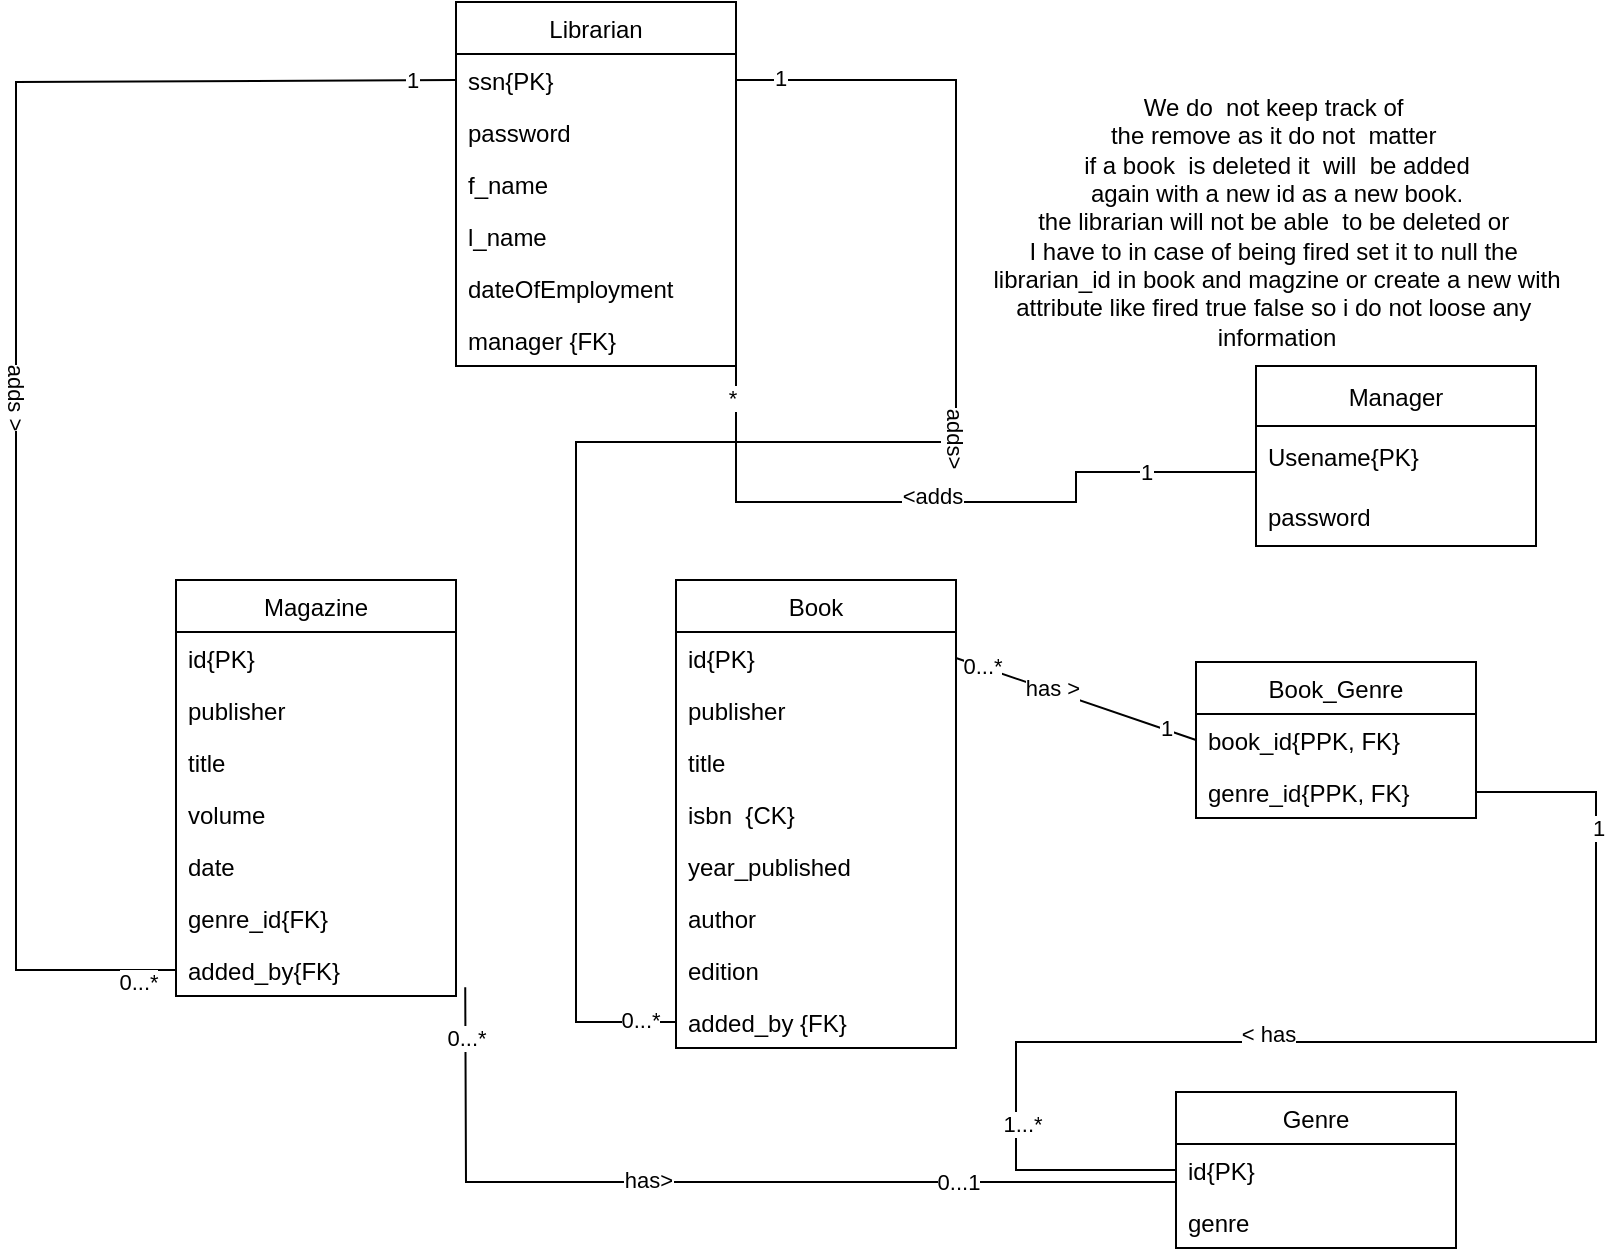 <mxfile version="17.4.2" type="device"><diagram id="pBnnaY635bat9rIQ5Xoj" name="Page-1"><mxGraphModel dx="782" dy="531" grid="1" gridSize="10" guides="1" tooltips="1" connect="1" arrows="1" fold="1" page="1" pageScale="1" pageWidth="827" pageHeight="1169" math="0" shadow="0"><root><mxCell id="0"/><mxCell id="1" parent="0"/><mxCell id="LRM3OZ17cF5kAG16-ZhB-17" value="Librarian" style="swimlane;fontStyle=0;childLayout=stackLayout;horizontal=1;startSize=26;fillColor=none;horizontalStack=0;resizeParent=1;resizeParentMax=0;resizeLast=0;collapsible=1;marginBottom=0;" parent="1" vertex="1"><mxGeometry x="230" y="40" width="140" height="182" as="geometry"/></mxCell><mxCell id="LRM3OZ17cF5kAG16-ZhB-18" value="ssn{PK}" style="text;strokeColor=none;fillColor=none;align=left;verticalAlign=top;spacingLeft=4;spacingRight=4;overflow=hidden;rotatable=0;points=[[0,0.5],[1,0.5]];portConstraint=eastwest;" parent="LRM3OZ17cF5kAG16-ZhB-17" vertex="1"><mxGeometry y="26" width="140" height="26" as="geometry"/></mxCell><mxCell id="LRM3OZ17cF5kAG16-ZhB-19" value="password" style="text;strokeColor=none;fillColor=none;align=left;verticalAlign=top;spacingLeft=4;spacingRight=4;overflow=hidden;rotatable=0;points=[[0,0.5],[1,0.5]];portConstraint=eastwest;" parent="LRM3OZ17cF5kAG16-ZhB-17" vertex="1"><mxGeometry y="52" width="140" height="26" as="geometry"/></mxCell><mxCell id="LRM3OZ17cF5kAG16-ZhB-20" value="f_name" style="text;strokeColor=none;fillColor=none;align=left;verticalAlign=top;spacingLeft=4;spacingRight=4;overflow=hidden;rotatable=0;points=[[0,0.5],[1,0.5]];portConstraint=eastwest;" parent="LRM3OZ17cF5kAG16-ZhB-17" vertex="1"><mxGeometry y="78" width="140" height="26" as="geometry"/></mxCell><mxCell id="LRM3OZ17cF5kAG16-ZhB-21" value="l_name" style="text;strokeColor=none;fillColor=none;align=left;verticalAlign=top;spacingLeft=4;spacingRight=4;overflow=hidden;rotatable=0;points=[[0,0.5],[1,0.5]];portConstraint=eastwest;" parent="LRM3OZ17cF5kAG16-ZhB-17" vertex="1"><mxGeometry y="104" width="140" height="26" as="geometry"/></mxCell><mxCell id="LRM3OZ17cF5kAG16-ZhB-22" value="dateOfEmployment" style="text;strokeColor=none;fillColor=none;align=left;verticalAlign=top;spacingLeft=4;spacingRight=4;overflow=hidden;rotatable=0;points=[[0,0.5],[1,0.5]];portConstraint=eastwest;" parent="LRM3OZ17cF5kAG16-ZhB-17" vertex="1"><mxGeometry y="130" width="140" height="26" as="geometry"/></mxCell><mxCell id="VYb6Dq2xm_8_BV2zeF_B-5" value="manager {FK}" style="text;strokeColor=none;fillColor=none;align=left;verticalAlign=top;spacingLeft=4;spacingRight=4;overflow=hidden;rotatable=0;points=[[0,0.5],[1,0.5]];portConstraint=eastwest;" vertex="1" parent="LRM3OZ17cF5kAG16-ZhB-17"><mxGeometry y="156" width="140" height="26" as="geometry"/></mxCell><mxCell id="LRM3OZ17cF5kAG16-ZhB-27" value="Magazine" style="swimlane;fontStyle=0;childLayout=stackLayout;horizontal=1;startSize=26;fillColor=none;horizontalStack=0;resizeParent=1;resizeParentMax=0;resizeLast=0;collapsible=1;marginBottom=0;" parent="1" vertex="1"><mxGeometry x="90" y="329" width="140" height="208" as="geometry"/></mxCell><mxCell id="LRM3OZ17cF5kAG16-ZhB-37" value="id{PK}" style="text;strokeColor=none;fillColor=none;align=left;verticalAlign=top;spacingLeft=4;spacingRight=4;overflow=hidden;rotatable=0;points=[[0,0.5],[1,0.5]];portConstraint=eastwest;" parent="LRM3OZ17cF5kAG16-ZhB-27" vertex="1"><mxGeometry y="26" width="140" height="26" as="geometry"/></mxCell><mxCell id="9z7Sbk5JkKnWlo-hn_0G-4" value="publisher" style="text;strokeColor=none;fillColor=none;align=left;verticalAlign=top;spacingLeft=4;spacingRight=4;overflow=hidden;rotatable=0;points=[[0,0.5],[1,0.5]];portConstraint=eastwest;" parent="LRM3OZ17cF5kAG16-ZhB-27" vertex="1"><mxGeometry y="52" width="140" height="26" as="geometry"/></mxCell><mxCell id="9z7Sbk5JkKnWlo-hn_0G-3" value="title" style="text;strokeColor=none;fillColor=none;align=left;verticalAlign=top;spacingLeft=4;spacingRight=4;overflow=hidden;rotatable=0;points=[[0,0.5],[1,0.5]];portConstraint=eastwest;" parent="LRM3OZ17cF5kAG16-ZhB-27" vertex="1"><mxGeometry y="78" width="140" height="26" as="geometry"/></mxCell><mxCell id="LRM3OZ17cF5kAG16-ZhB-28" value="volume" style="text;strokeColor=none;fillColor=none;align=left;verticalAlign=top;spacingLeft=4;spacingRight=4;overflow=hidden;rotatable=0;points=[[0,0.5],[1,0.5]];portConstraint=eastwest;" parent="LRM3OZ17cF5kAG16-ZhB-27" vertex="1"><mxGeometry y="104" width="140" height="26" as="geometry"/></mxCell><mxCell id="LRM3OZ17cF5kAG16-ZhB-29" value="date" style="text;strokeColor=none;fillColor=none;align=left;verticalAlign=top;spacingLeft=4;spacingRight=4;overflow=hidden;rotatable=0;points=[[0,0.5],[1,0.5]];portConstraint=eastwest;" parent="LRM3OZ17cF5kAG16-ZhB-27" vertex="1"><mxGeometry y="130" width="140" height="26" as="geometry"/></mxCell><mxCell id="kPQlZ6vxVxmkbVm7FWdy-1" value="genre_id{FK}" style="text;strokeColor=none;fillColor=none;align=left;verticalAlign=top;spacingLeft=4;spacingRight=4;overflow=hidden;rotatable=0;points=[[0,0.5],[1,0.5]];portConstraint=eastwest;" parent="LRM3OZ17cF5kAG16-ZhB-27" vertex="1"><mxGeometry y="156" width="140" height="26" as="geometry"/></mxCell><mxCell id="9z7Sbk5JkKnWlo-hn_0G-9" value="added_by{FK}" style="text;strokeColor=none;fillColor=none;align=left;verticalAlign=top;spacingLeft=4;spacingRight=4;overflow=hidden;rotatable=0;points=[[0,0.5],[1,0.5]];portConstraint=eastwest;" parent="LRM3OZ17cF5kAG16-ZhB-27" vertex="1"><mxGeometry y="182" width="140" height="26" as="geometry"/></mxCell><mxCell id="LRM3OZ17cF5kAG16-ZhB-30" value="Book" style="swimlane;fontStyle=0;childLayout=stackLayout;horizontal=1;startSize=26;fillColor=none;horizontalStack=0;resizeParent=1;resizeParentMax=0;resizeLast=0;collapsible=1;marginBottom=0;" parent="1" vertex="1"><mxGeometry x="340" y="329" width="140" height="234" as="geometry"/></mxCell><mxCell id="LRM3OZ17cF5kAG16-ZhB-38" value="id{PK}" style="text;strokeColor=none;fillColor=none;align=left;verticalAlign=top;spacingLeft=4;spacingRight=4;overflow=hidden;rotatable=0;points=[[0,0.5],[1,0.5]];portConstraint=eastwest;" parent="LRM3OZ17cF5kAG16-ZhB-30" vertex="1"><mxGeometry y="26" width="140" height="26" as="geometry"/></mxCell><mxCell id="9z7Sbk5JkKnWlo-hn_0G-7" value="publisher" style="text;strokeColor=none;fillColor=none;align=left;verticalAlign=top;spacingLeft=4;spacingRight=4;overflow=hidden;rotatable=0;points=[[0,0.5],[1,0.5]];portConstraint=eastwest;" parent="LRM3OZ17cF5kAG16-ZhB-30" vertex="1"><mxGeometry y="52" width="140" height="26" as="geometry"/></mxCell><mxCell id="9z7Sbk5JkKnWlo-hn_0G-6" value="title" style="text;strokeColor=none;fillColor=none;align=left;verticalAlign=top;spacingLeft=4;spacingRight=4;overflow=hidden;rotatable=0;points=[[0,0.5],[1,0.5]];portConstraint=eastwest;" parent="LRM3OZ17cF5kAG16-ZhB-30" vertex="1"><mxGeometry y="78" width="140" height="26" as="geometry"/></mxCell><mxCell id="LRM3OZ17cF5kAG16-ZhB-31" value="isbn  {CK}" style="text;strokeColor=none;fillColor=none;align=left;verticalAlign=top;spacingLeft=4;spacingRight=4;overflow=hidden;rotatable=0;points=[[0,0.5],[1,0.5]];portConstraint=eastwest;" parent="LRM3OZ17cF5kAG16-ZhB-30" vertex="1"><mxGeometry y="104" width="140" height="26" as="geometry"/></mxCell><mxCell id="LRM3OZ17cF5kAG16-ZhB-32" value="year_published" style="text;strokeColor=none;fillColor=none;align=left;verticalAlign=top;spacingLeft=4;spacingRight=4;overflow=hidden;rotatable=0;points=[[0,0.5],[1,0.5]];portConstraint=eastwest;" parent="LRM3OZ17cF5kAG16-ZhB-30" vertex="1"><mxGeometry y="130" width="140" height="26" as="geometry"/></mxCell><mxCell id="LRM3OZ17cF5kAG16-ZhB-34" value="author" style="text;strokeColor=none;fillColor=none;align=left;verticalAlign=top;spacingLeft=4;spacingRight=4;overflow=hidden;rotatable=0;points=[[0,0.5],[1,0.5]];portConstraint=eastwest;" parent="LRM3OZ17cF5kAG16-ZhB-30" vertex="1"><mxGeometry y="156" width="140" height="26" as="geometry"/></mxCell><mxCell id="LRM3OZ17cF5kAG16-ZhB-35" value="edition" style="text;strokeColor=none;fillColor=none;align=left;verticalAlign=top;spacingLeft=4;spacingRight=4;overflow=hidden;rotatable=0;points=[[0,0.5],[1,0.5]];portConstraint=eastwest;" parent="LRM3OZ17cF5kAG16-ZhB-30" vertex="1"><mxGeometry y="182" width="140" height="26" as="geometry"/></mxCell><mxCell id="9z7Sbk5JkKnWlo-hn_0G-10" value="added_by {FK}" style="text;strokeColor=none;fillColor=none;align=left;verticalAlign=top;spacingLeft=4;spacingRight=4;overflow=hidden;rotatable=0;points=[[0,0.5],[1,0.5]];portConstraint=eastwest;" parent="LRM3OZ17cF5kAG16-ZhB-30" vertex="1"><mxGeometry y="208" width="140" height="26" as="geometry"/></mxCell><mxCell id="LRM3OZ17cF5kAG16-ZhB-70" value="Genre" style="swimlane;fontStyle=0;childLayout=stackLayout;horizontal=1;startSize=26;fillColor=none;horizontalStack=0;resizeParent=1;resizeParentMax=0;resizeLast=0;collapsible=1;marginBottom=0;" parent="1" vertex="1"><mxGeometry x="590" y="585" width="140" height="78" as="geometry"/></mxCell><mxCell id="LRM3OZ17cF5kAG16-ZhB-71" value="id{PK}" style="text;strokeColor=none;fillColor=none;align=left;verticalAlign=top;spacingLeft=4;spacingRight=4;overflow=hidden;rotatable=0;points=[[0,0.5],[1,0.5]];portConstraint=eastwest;" parent="LRM3OZ17cF5kAG16-ZhB-70" vertex="1"><mxGeometry y="26" width="140" height="26" as="geometry"/></mxCell><mxCell id="LRM3OZ17cF5kAG16-ZhB-72" value="genre" style="text;strokeColor=none;fillColor=none;align=left;verticalAlign=top;spacingLeft=4;spacingRight=4;overflow=hidden;rotatable=0;points=[[0,0.5],[1,0.5]];portConstraint=eastwest;" parent="LRM3OZ17cF5kAG16-ZhB-70" vertex="1"><mxGeometry y="52" width="140" height="26" as="geometry"/></mxCell><mxCell id="9z7Sbk5JkKnWlo-hn_0G-8" value="" style="endArrow=none;html=1;rounded=0;entryX=0;entryY=0.5;entryDx=0;entryDy=0;exitX=0;exitY=0.5;exitDx=0;exitDy=0;" parent="1" source="9z7Sbk5JkKnWlo-hn_0G-9" target="LRM3OZ17cF5kAG16-ZhB-18" edge="1"><mxGeometry width="50" height="50" relative="1" as="geometry"><mxPoint x="20" y="390" as="sourcePoint"/><mxPoint x="430" y="250" as="targetPoint"/><Array as="points"><mxPoint x="10" y="524"/><mxPoint x="10" y="380"/><mxPoint x="10" y="80"/></Array></mxGeometry></mxCell><mxCell id="9z7Sbk5JkKnWlo-hn_0G-11" value="adds &amp;gt;" style="edgeLabel;html=1;align=center;verticalAlign=middle;resizable=0;points=[];rotation=90;" parent="9z7Sbk5JkKnWlo-hn_0G-8" vertex="1" connectable="0"><mxGeometry x="-0.013" relative="1" as="geometry"><mxPoint as="offset"/></mxGeometry></mxCell><mxCell id="9z7Sbk5JkKnWlo-hn_0G-12" value="1" style="edgeLabel;html=1;align=center;verticalAlign=middle;resizable=0;points=[];" parent="9z7Sbk5JkKnWlo-hn_0G-8" vertex="1" connectable="0"><mxGeometry x="0.94" relative="1" as="geometry"><mxPoint as="offset"/></mxGeometry></mxCell><mxCell id="9z7Sbk5JkKnWlo-hn_0G-13" value="0...*" style="edgeLabel;html=1;align=center;verticalAlign=middle;resizable=0;points=[];" parent="9z7Sbk5JkKnWlo-hn_0G-8" vertex="1" connectable="0"><mxGeometry x="-0.95" y="2" relative="1" as="geometry"><mxPoint x="-1" y="4" as="offset"/></mxGeometry></mxCell><mxCell id="9z7Sbk5JkKnWlo-hn_0G-14" value="" style="endArrow=none;html=1;rounded=0;entryX=1;entryY=0.5;entryDx=0;entryDy=0;exitX=0;exitY=0.5;exitDx=0;exitDy=0;" parent="1" source="9z7Sbk5JkKnWlo-hn_0G-10" target="LRM3OZ17cF5kAG16-ZhB-18" edge="1"><mxGeometry width="50" height="50" relative="1" as="geometry"><mxPoint x="360" y="200" as="sourcePoint"/><mxPoint x="410" y="150" as="targetPoint"/><Array as="points"><mxPoint x="290" y="550"/><mxPoint x="290" y="260"/><mxPoint x="480" y="260"/><mxPoint x="480" y="79"/></Array></mxGeometry></mxCell><mxCell id="9z7Sbk5JkKnWlo-hn_0G-15" value="adds&amp;gt;" style="edgeLabel;html=1;align=center;verticalAlign=middle;resizable=0;points=[];rotation=90;" parent="9z7Sbk5JkKnWlo-hn_0G-14" vertex="1" connectable="0"><mxGeometry x="0.297" relative="1" as="geometry"><mxPoint as="offset"/></mxGeometry></mxCell><mxCell id="9z7Sbk5JkKnWlo-hn_0G-16" value="1" style="edgeLabel;html=1;align=center;verticalAlign=middle;resizable=0;points=[];" parent="9z7Sbk5JkKnWlo-hn_0G-14" vertex="1" connectable="0"><mxGeometry x="0.947" y="-1" relative="1" as="geometry"><mxPoint as="offset"/></mxGeometry></mxCell><mxCell id="9z7Sbk5JkKnWlo-hn_0G-17" value="0...*" style="edgeLabel;html=1;align=center;verticalAlign=middle;resizable=0;points=[];" parent="9z7Sbk5JkKnWlo-hn_0G-14" vertex="1" connectable="0"><mxGeometry x="-0.956" y="-1" relative="1" as="geometry"><mxPoint as="offset"/></mxGeometry></mxCell><mxCell id="9z7Sbk5JkKnWlo-hn_0G-18" value="We do&amp;nbsp; not keep track of&amp;nbsp;&lt;br&gt;the remove as it do not&amp;nbsp; matter&amp;nbsp;&lt;br&gt;if a book&amp;nbsp; is deleted it&amp;nbsp; will&amp;nbsp; be added&lt;br&gt;again with a new id as a new book.&lt;br&gt;the librarian will not be able&amp;nbsp; to be deleted or&amp;nbsp;&lt;br&gt;I have to in case of being fired set it to null the&amp;nbsp;&lt;br&gt;librarian_id in book and magzine or create a new with&lt;br&gt;attribute like fired true false so i do not loose any&amp;nbsp;&lt;br&gt;information" style="text;html=1;align=center;verticalAlign=middle;resizable=0;points=[];autosize=1;strokeColor=none;fillColor=none;" parent="1" vertex="1"><mxGeometry x="490" y="85" width="300" height="130" as="geometry"/></mxCell><mxCell id="kPQlZ6vxVxmkbVm7FWdy-3" value="Book_Genre" style="swimlane;fontStyle=0;childLayout=stackLayout;horizontal=1;startSize=26;fillColor=none;horizontalStack=0;resizeParent=1;resizeParentMax=0;resizeLast=0;collapsible=1;marginBottom=0;" parent="1" vertex="1"><mxGeometry x="600" y="370" width="140" height="78" as="geometry"/></mxCell><mxCell id="kPQlZ6vxVxmkbVm7FWdy-4" value="book_id{PPK, FK}" style="text;strokeColor=none;fillColor=none;align=left;verticalAlign=top;spacingLeft=4;spacingRight=4;overflow=hidden;rotatable=0;points=[[0,0.5],[1,0.5]];portConstraint=eastwest;" parent="kPQlZ6vxVxmkbVm7FWdy-3" vertex="1"><mxGeometry y="26" width="140" height="26" as="geometry"/></mxCell><mxCell id="kPQlZ6vxVxmkbVm7FWdy-5" value="genre_id{PPK, FK}" style="text;strokeColor=none;fillColor=none;align=left;verticalAlign=top;spacingLeft=4;spacingRight=4;overflow=hidden;rotatable=0;points=[[0,0.5],[1,0.5]];portConstraint=eastwest;" parent="kPQlZ6vxVxmkbVm7FWdy-3" vertex="1"><mxGeometry y="52" width="140" height="26" as="geometry"/></mxCell><mxCell id="kPQlZ6vxVxmkbVm7FWdy-7" value="" style="endArrow=none;html=1;rounded=0;entryX=0;entryY=0.5;entryDx=0;entryDy=0;exitX=1;exitY=0.5;exitDx=0;exitDy=0;" parent="1" source="LRM3OZ17cF5kAG16-ZhB-38" target="kPQlZ6vxVxmkbVm7FWdy-4" edge="1"><mxGeometry width="50" height="50" relative="1" as="geometry"><mxPoint x="490" y="379" as="sourcePoint"/><mxPoint x="540" y="329" as="targetPoint"/></mxGeometry></mxCell><mxCell id="kPQlZ6vxVxmkbVm7FWdy-9" value="0...*" style="edgeLabel;html=1;align=center;verticalAlign=middle;resizable=0;points=[];" parent="kPQlZ6vxVxmkbVm7FWdy-7" vertex="1" connectable="0"><mxGeometry x="-0.771" y="1" relative="1" as="geometry"><mxPoint x="-1" as="offset"/></mxGeometry></mxCell><mxCell id="kPQlZ6vxVxmkbVm7FWdy-11" value="1" style="edgeLabel;html=1;align=center;verticalAlign=middle;resizable=0;points=[];" parent="kPQlZ6vxVxmkbVm7FWdy-7" vertex="1" connectable="0"><mxGeometry x="0.726" y="1" relative="1" as="geometry"><mxPoint x="1" as="offset"/></mxGeometry></mxCell><mxCell id="kPQlZ6vxVxmkbVm7FWdy-13" value="has &amp;gt;" style="edgeLabel;html=1;align=center;verticalAlign=middle;resizable=0;points=[];" parent="kPQlZ6vxVxmkbVm7FWdy-7" vertex="1" connectable="0"><mxGeometry x="-0.212" y="2" relative="1" as="geometry"><mxPoint as="offset"/></mxGeometry></mxCell><mxCell id="kPQlZ6vxVxmkbVm7FWdy-8" value="" style="endArrow=none;html=1;rounded=0;entryX=0;entryY=0.5;entryDx=0;entryDy=0;exitX=1;exitY=0.5;exitDx=0;exitDy=0;" parent="1" source="kPQlZ6vxVxmkbVm7FWdy-5" target="LRM3OZ17cF5kAG16-ZhB-71" edge="1"><mxGeometry width="50" height="50" relative="1" as="geometry"><mxPoint x="630" y="460" as="sourcePoint"/><mxPoint x="680" y="410" as="targetPoint"/><Array as="points"><mxPoint x="800" y="435"/><mxPoint x="800" y="560"/><mxPoint x="510" y="560"/><mxPoint x="510" y="624"/></Array></mxGeometry></mxCell><mxCell id="kPQlZ6vxVxmkbVm7FWdy-10" value="1...*" style="edgeLabel;html=1;align=center;verticalAlign=middle;resizable=0;points=[];" parent="kPQlZ6vxVxmkbVm7FWdy-8" vertex="1" connectable="0"><mxGeometry x="0.665" y="3" relative="1" as="geometry"><mxPoint as="offset"/></mxGeometry></mxCell><mxCell id="kPQlZ6vxVxmkbVm7FWdy-12" value="1" style="edgeLabel;html=1;align=center;verticalAlign=middle;resizable=0;points=[];" parent="kPQlZ6vxVxmkbVm7FWdy-8" vertex="1" connectable="0"><mxGeometry x="-0.749" y="1" relative="1" as="geometry"><mxPoint as="offset"/></mxGeometry></mxCell><mxCell id="kPQlZ6vxVxmkbVm7FWdy-14" value="&amp;lt; has" style="edgeLabel;html=1;align=center;verticalAlign=middle;resizable=0;points=[];" parent="kPQlZ6vxVxmkbVm7FWdy-8" vertex="1" connectable="0"><mxGeometry x="0.128" y="-4" relative="1" as="geometry"><mxPoint as="offset"/></mxGeometry></mxCell><mxCell id="PgHyl9jQLkYJOP5RRPfg-2" value="" style="endArrow=none;html=1;rounded=0;entryX=1.033;entryY=0.833;entryDx=0;entryDy=0;entryPerimeter=0;" parent="1" target="9z7Sbk5JkKnWlo-hn_0G-9" edge="1"><mxGeometry width="50" height="50" relative="1" as="geometry"><mxPoint x="590" y="630" as="sourcePoint"/><mxPoint x="370" y="550" as="targetPoint"/><Array as="points"><mxPoint x="235" y="630"/></Array></mxGeometry></mxCell><mxCell id="PgHyl9jQLkYJOP5RRPfg-3" value="0...*" style="edgeLabel;html=1;align=center;verticalAlign=middle;resizable=0;points=[];" parent="PgHyl9jQLkYJOP5RRPfg-2" vertex="1" connectable="0"><mxGeometry x="0.888" relative="1" as="geometry"><mxPoint as="offset"/></mxGeometry></mxCell><mxCell id="PgHyl9jQLkYJOP5RRPfg-4" value="0...1" style="edgeLabel;html=1;align=center;verticalAlign=middle;resizable=0;points=[];" parent="PgHyl9jQLkYJOP5RRPfg-2" vertex="1" connectable="0"><mxGeometry x="-0.517" relative="1" as="geometry"><mxPoint as="offset"/></mxGeometry></mxCell><mxCell id="PgHyl9jQLkYJOP5RRPfg-5" value="has&amp;gt;" style="edgeLabel;html=1;align=center;verticalAlign=middle;resizable=0;points=[];" parent="PgHyl9jQLkYJOP5RRPfg-2" vertex="1" connectable="0"><mxGeometry x="0.169" y="-1" relative="1" as="geometry"><mxPoint as="offset"/></mxGeometry></mxCell><mxCell id="VYb6Dq2xm_8_BV2zeF_B-1" value="Manager" style="swimlane;fontStyle=0;childLayout=stackLayout;horizontal=1;startSize=30;horizontalStack=0;resizeParent=1;resizeParentMax=0;resizeLast=0;collapsible=1;marginBottom=0;" vertex="1" parent="1"><mxGeometry x="630" y="222" width="140" height="90" as="geometry"/></mxCell><mxCell id="VYb6Dq2xm_8_BV2zeF_B-2" value="Usename{PK}" style="text;strokeColor=none;fillColor=none;align=left;verticalAlign=middle;spacingLeft=4;spacingRight=4;overflow=hidden;points=[[0,0.5],[1,0.5]];portConstraint=eastwest;rotatable=0;" vertex="1" parent="VYb6Dq2xm_8_BV2zeF_B-1"><mxGeometry y="30" width="140" height="30" as="geometry"/></mxCell><mxCell id="VYb6Dq2xm_8_BV2zeF_B-3" value="password" style="text;strokeColor=none;fillColor=none;align=left;verticalAlign=middle;spacingLeft=4;spacingRight=4;overflow=hidden;points=[[0,0.5],[1,0.5]];portConstraint=eastwest;rotatable=0;" vertex="1" parent="VYb6Dq2xm_8_BV2zeF_B-1"><mxGeometry y="60" width="140" height="30" as="geometry"/></mxCell><mxCell id="VYb6Dq2xm_8_BV2zeF_B-6" style="edgeStyle=orthogonalEdgeStyle;rounded=0;orthogonalLoop=1;jettySize=auto;html=1;exitX=1;exitY=0.5;exitDx=0;exitDy=0;entryX=0;entryY=0.5;entryDx=0;entryDy=0;endArrow=none;endFill=0;" edge="1" parent="1" source="VYb6Dq2xm_8_BV2zeF_B-5" target="VYb6Dq2xm_8_BV2zeF_B-2"><mxGeometry relative="1" as="geometry"><Array as="points"><mxPoint x="370" y="290"/><mxPoint x="540" y="290"/><mxPoint x="540" y="275"/></Array></mxGeometry></mxCell><mxCell id="VYb6Dq2xm_8_BV2zeF_B-7" value="&amp;lt;adds" style="edgeLabel;html=1;align=center;verticalAlign=middle;resizable=0;points=[];" vertex="1" connectable="0" parent="VYb6Dq2xm_8_BV2zeF_B-6"><mxGeometry x="-0.02" y="3" relative="1" as="geometry"><mxPoint as="offset"/></mxGeometry></mxCell><mxCell id="VYb6Dq2xm_8_BV2zeF_B-8" value="1" style="edgeLabel;html=1;align=center;verticalAlign=middle;resizable=0;points=[];" vertex="1" connectable="0" parent="VYb6Dq2xm_8_BV2zeF_B-6"><mxGeometry x="0.654" relative="1" as="geometry"><mxPoint as="offset"/></mxGeometry></mxCell><mxCell id="VYb6Dq2xm_8_BV2zeF_B-9" value="*" style="edgeLabel;html=1;align=center;verticalAlign=middle;resizable=0;points=[];" vertex="1" connectable="0" parent="VYb6Dq2xm_8_BV2zeF_B-6"><mxGeometry x="-0.841" y="-2" relative="1" as="geometry"><mxPoint as="offset"/></mxGeometry></mxCell></root></mxGraphModel></diagram></mxfile>